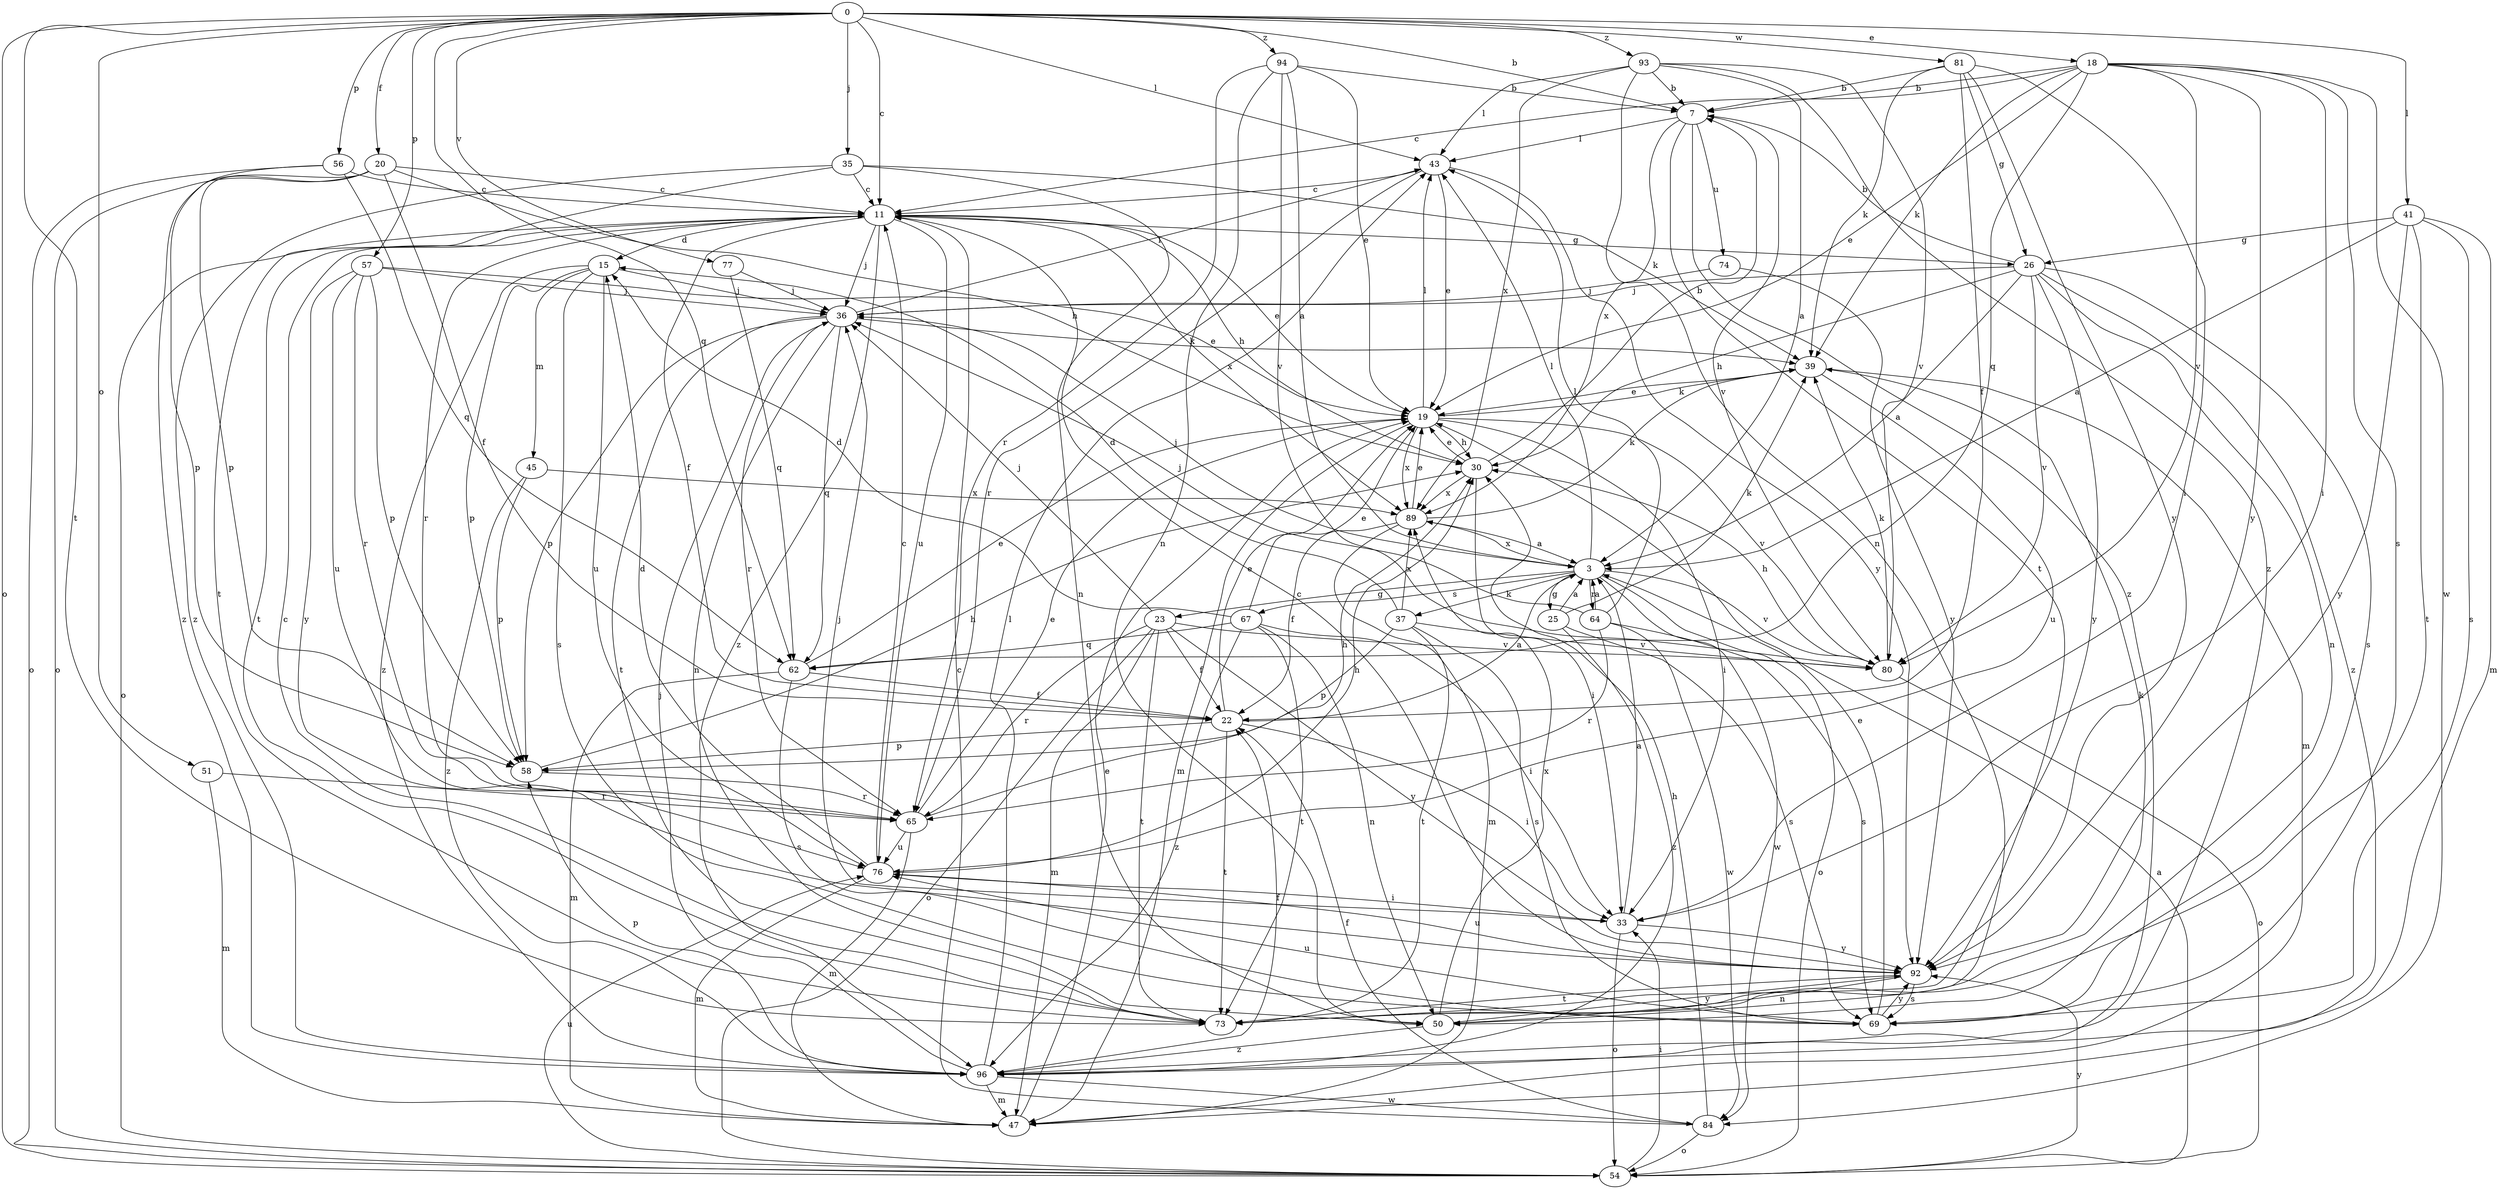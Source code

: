 strict digraph  {
0;
3;
7;
11;
15;
18;
19;
20;
22;
23;
25;
26;
30;
33;
35;
36;
37;
39;
41;
43;
45;
47;
50;
51;
54;
56;
57;
58;
62;
64;
65;
67;
69;
73;
74;
76;
77;
80;
81;
84;
89;
92;
93;
94;
96;
0 -> 7  [label=b];
0 -> 11  [label=c];
0 -> 18  [label=e];
0 -> 20  [label=f];
0 -> 35  [label=j];
0 -> 41  [label=l];
0 -> 43  [label=l];
0 -> 51  [label=o];
0 -> 54  [label=o];
0 -> 56  [label=p];
0 -> 57  [label=p];
0 -> 62  [label=q];
0 -> 73  [label=t];
0 -> 77  [label=v];
0 -> 81  [label=w];
0 -> 93  [label=z];
0 -> 94  [label=z];
3 -> 23  [label=g];
3 -> 25  [label=g];
3 -> 36  [label=j];
3 -> 37  [label=k];
3 -> 43  [label=l];
3 -> 54  [label=o];
3 -> 64  [label=r];
3 -> 67  [label=s];
3 -> 80  [label=v];
3 -> 84  [label=w];
3 -> 89  [label=x];
7 -> 43  [label=l];
7 -> 73  [label=t];
7 -> 74  [label=u];
7 -> 80  [label=v];
7 -> 89  [label=x];
7 -> 96  [label=z];
11 -> 15  [label=d];
11 -> 19  [label=e];
11 -> 22  [label=f];
11 -> 26  [label=g];
11 -> 30  [label=h];
11 -> 36  [label=j];
11 -> 54  [label=o];
11 -> 65  [label=r];
11 -> 73  [label=t];
11 -> 76  [label=u];
11 -> 89  [label=x];
11 -> 96  [label=z];
15 -> 36  [label=j];
15 -> 45  [label=m];
15 -> 58  [label=p];
15 -> 69  [label=s];
15 -> 76  [label=u];
15 -> 96  [label=z];
18 -> 7  [label=b];
18 -> 11  [label=c];
18 -> 19  [label=e];
18 -> 33  [label=i];
18 -> 39  [label=k];
18 -> 62  [label=q];
18 -> 69  [label=s];
18 -> 80  [label=v];
18 -> 84  [label=w];
18 -> 92  [label=y];
19 -> 30  [label=h];
19 -> 33  [label=i];
19 -> 39  [label=k];
19 -> 43  [label=l];
19 -> 47  [label=m];
19 -> 80  [label=v];
19 -> 89  [label=x];
20 -> 11  [label=c];
20 -> 22  [label=f];
20 -> 30  [label=h];
20 -> 54  [label=o];
20 -> 58  [label=p];
20 -> 96  [label=z];
22 -> 3  [label=a];
22 -> 19  [label=e];
22 -> 33  [label=i];
22 -> 58  [label=p];
22 -> 73  [label=t];
23 -> 22  [label=f];
23 -> 36  [label=j];
23 -> 47  [label=m];
23 -> 54  [label=o];
23 -> 65  [label=r];
23 -> 73  [label=t];
23 -> 80  [label=v];
23 -> 92  [label=y];
25 -> 3  [label=a];
25 -> 39  [label=k];
25 -> 69  [label=s];
25 -> 96  [label=z];
26 -> 3  [label=a];
26 -> 7  [label=b];
26 -> 30  [label=h];
26 -> 36  [label=j];
26 -> 50  [label=n];
26 -> 69  [label=s];
26 -> 80  [label=v];
26 -> 92  [label=y];
26 -> 96  [label=z];
30 -> 7  [label=b];
30 -> 19  [label=e];
30 -> 33  [label=i];
30 -> 89  [label=x];
33 -> 3  [label=a];
33 -> 36  [label=j];
33 -> 54  [label=o];
33 -> 92  [label=y];
35 -> 11  [label=c];
35 -> 39  [label=k];
35 -> 50  [label=n];
35 -> 73  [label=t];
35 -> 96  [label=z];
36 -> 39  [label=k];
36 -> 43  [label=l];
36 -> 50  [label=n];
36 -> 58  [label=p];
36 -> 62  [label=q];
36 -> 65  [label=r];
36 -> 73  [label=t];
37 -> 15  [label=d];
37 -> 58  [label=p];
37 -> 69  [label=s];
37 -> 73  [label=t];
37 -> 80  [label=v];
37 -> 89  [label=x];
39 -> 19  [label=e];
39 -> 47  [label=m];
39 -> 76  [label=u];
41 -> 3  [label=a];
41 -> 26  [label=g];
41 -> 47  [label=m];
41 -> 69  [label=s];
41 -> 73  [label=t];
41 -> 92  [label=y];
43 -> 11  [label=c];
43 -> 19  [label=e];
43 -> 65  [label=r];
43 -> 92  [label=y];
45 -> 58  [label=p];
45 -> 89  [label=x];
45 -> 96  [label=z];
47 -> 19  [label=e];
50 -> 89  [label=x];
50 -> 92  [label=y];
50 -> 96  [label=z];
51 -> 47  [label=m];
51 -> 65  [label=r];
54 -> 3  [label=a];
54 -> 33  [label=i];
54 -> 76  [label=u];
54 -> 92  [label=y];
56 -> 11  [label=c];
56 -> 54  [label=o];
56 -> 58  [label=p];
56 -> 62  [label=q];
57 -> 19  [label=e];
57 -> 36  [label=j];
57 -> 58  [label=p];
57 -> 65  [label=r];
57 -> 76  [label=u];
57 -> 92  [label=y];
58 -> 30  [label=h];
58 -> 65  [label=r];
62 -> 19  [label=e];
62 -> 22  [label=f];
62 -> 47  [label=m];
62 -> 69  [label=s];
64 -> 3  [label=a];
64 -> 36  [label=j];
64 -> 43  [label=l];
64 -> 65  [label=r];
64 -> 69  [label=s];
64 -> 84  [label=w];
65 -> 19  [label=e];
65 -> 30  [label=h];
65 -> 47  [label=m];
65 -> 76  [label=u];
67 -> 15  [label=d];
67 -> 19  [label=e];
67 -> 33  [label=i];
67 -> 50  [label=n];
67 -> 62  [label=q];
67 -> 73  [label=t];
67 -> 96  [label=z];
69 -> 19  [label=e];
69 -> 76  [label=u];
69 -> 92  [label=y];
73 -> 11  [label=c];
73 -> 39  [label=k];
74 -> 36  [label=j];
74 -> 92  [label=y];
76 -> 11  [label=c];
76 -> 15  [label=d];
76 -> 30  [label=h];
76 -> 33  [label=i];
76 -> 47  [label=m];
77 -> 36  [label=j];
77 -> 62  [label=q];
80 -> 30  [label=h];
80 -> 39  [label=k];
80 -> 54  [label=o];
81 -> 7  [label=b];
81 -> 22  [label=f];
81 -> 26  [label=g];
81 -> 33  [label=i];
81 -> 39  [label=k];
81 -> 92  [label=y];
84 -> 11  [label=c];
84 -> 22  [label=f];
84 -> 30  [label=h];
84 -> 54  [label=o];
89 -> 3  [label=a];
89 -> 19  [label=e];
89 -> 22  [label=f];
89 -> 39  [label=k];
89 -> 47  [label=m];
92 -> 11  [label=c];
92 -> 50  [label=n];
92 -> 69  [label=s];
92 -> 73  [label=t];
92 -> 76  [label=u];
93 -> 3  [label=a];
93 -> 7  [label=b];
93 -> 43  [label=l];
93 -> 50  [label=n];
93 -> 80  [label=v];
93 -> 89  [label=x];
93 -> 96  [label=z];
94 -> 3  [label=a];
94 -> 7  [label=b];
94 -> 19  [label=e];
94 -> 50  [label=n];
94 -> 65  [label=r];
94 -> 80  [label=v];
96 -> 22  [label=f];
96 -> 36  [label=j];
96 -> 43  [label=l];
96 -> 47  [label=m];
96 -> 58  [label=p];
96 -> 84  [label=w];
}
